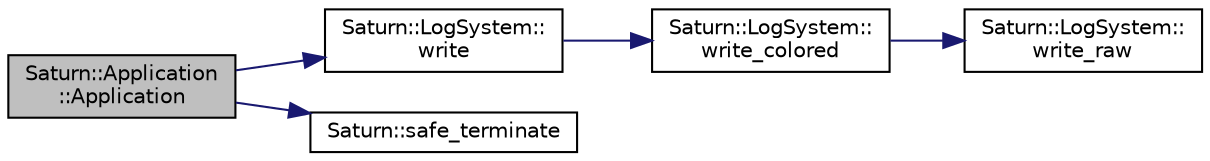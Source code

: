 digraph "Saturn::Application::Application"
{
  edge [fontname="Helvetica",fontsize="10",labelfontname="Helvetica",labelfontsize="10"];
  node [fontname="Helvetica",fontsize="10",shape=record];
  rankdir="LR";
  Node0 [label="Saturn::Application\l::Application",height=0.2,width=0.4,color="black", fillcolor="grey75", style="filled", fontcolor="black"];
  Node0 -> Node1 [color="midnightblue",fontsize="10",style="solid",fontname="Helvetica"];
  Node1 [label="Saturn::LogSystem::\lwrite",height=0.2,width=0.4,color="black", fillcolor="white", style="filled",URL="$class_saturn_1_1_log_system.html#a81bd1711a0ed95e64bd345aa7681217e"];
  Node1 -> Node2 [color="midnightblue",fontsize="10",style="solid",fontname="Helvetica"];
  Node2 [label="Saturn::LogSystem::\lwrite_colored",height=0.2,width=0.4,color="black", fillcolor="white", style="filled",URL="$class_saturn_1_1_log_system.html#a477ee92097499a28744de407fb12c0dd"];
  Node2 -> Node3 [color="midnightblue",fontsize="10",style="solid",fontname="Helvetica"];
  Node3 [label="Saturn::LogSystem::\lwrite_raw",height=0.2,width=0.4,color="black", fillcolor="white", style="filled",URL="$class_saturn_1_1_log_system.html#a9d333bbbee49a558628d431b7d4121e9"];
  Node0 -> Node4 [color="midnightblue",fontsize="10",style="solid",fontname="Helvetica"];
  Node4 [label="Saturn::safe_terminate",height=0.2,width=0.4,color="black", fillcolor="white", style="filled",URL="$namespace_saturn.html#a346560f8ef54f5cb2c0e72fff5057c8f"];
}
